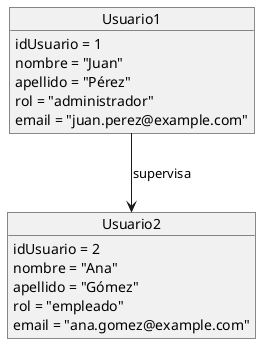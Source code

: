 @startuml
object Usuario1 {
    idUsuario = 1
    nombre = "Juan"
    apellido = "Pérez"
    rol = "administrador"
    email = "juan.perez@example.com"
}

object Usuario2 {
    idUsuario = 2
    nombre = "Ana"
    apellido = "Gómez"
    rol = "empleado"
    email = "ana.gomez@example.com"
}

Usuario1 --> Usuario2 : supervisa
@enduml